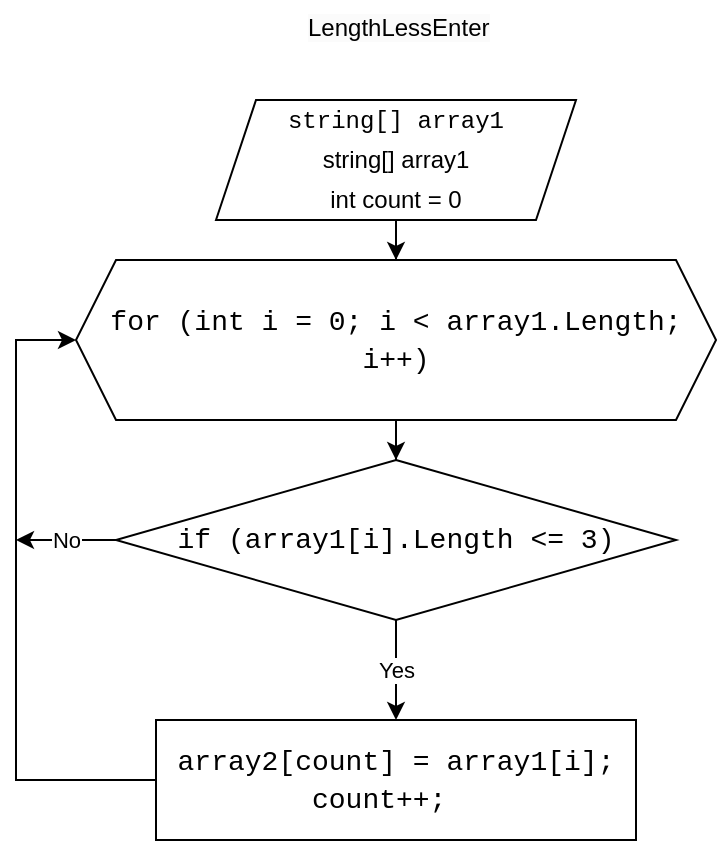 <mxfile version="20.8.11" type="device"><diagram name="Страница 1" id="-j6QL1xWci8iwA18uQUr"><mxGraphModel dx="880" dy="452" grid="1" gridSize="10" guides="1" tooltips="1" connect="1" arrows="1" fold="1" page="1" pageScale="1" pageWidth="827" pageHeight="1169" math="0" shadow="0"><root><mxCell id="0"/><mxCell id="1" parent="0"/><mxCell id="aydqqDtyU6EVsNH8xa1z-7" value="" style="edgeStyle=orthogonalEdgeStyle;rounded=0;orthogonalLoop=1;jettySize=auto;html=1;fontColor=#000000;" edge="1" parent="1" source="aydqqDtyU6EVsNH8xa1z-2" target="aydqqDtyU6EVsNH8xa1z-6"><mxGeometry relative="1" as="geometry"/></mxCell><mxCell id="aydqqDtyU6EVsNH8xa1z-2" value="&lt;div style=&quot;line-height: 19px;&quot;&gt;&lt;font style=&quot;background-color: rgb(255, 255, 255);&quot; face=&quot;Consolas, Courier New, monospace&quot;&gt;string[] array1&lt;/font&gt;&lt;br&gt;&lt;/div&gt;&lt;div style=&quot;line-height: 19px;&quot;&gt;string[] array1&lt;font style=&quot;background-color: rgb(255, 255, 255);&quot; face=&quot;Consolas, Courier New, monospace&quot;&gt;&lt;br&gt;&lt;/font&gt;&lt;/div&gt;&lt;div style=&quot;line-height: 19px;&quot;&gt;int count = 0&lt;/div&gt;" style="shape=parallelogram;perimeter=parallelogramPerimeter;whiteSpace=wrap;html=1;fixedSize=1;" vertex="1" parent="1"><mxGeometry x="310" y="160" width="180" height="60" as="geometry"/></mxCell><mxCell id="aydqqDtyU6EVsNH8xa1z-9" value="" style="edgeStyle=orthogonalEdgeStyle;rounded=0;orthogonalLoop=1;jettySize=auto;html=1;fontColor=#000000;" edge="1" parent="1" source="aydqqDtyU6EVsNH8xa1z-6" target="aydqqDtyU6EVsNH8xa1z-8"><mxGeometry relative="1" as="geometry"/></mxCell><mxCell id="aydqqDtyU6EVsNH8xa1z-6" value="&lt;div style=&quot;font-family: Consolas, &amp;quot;Courier New&amp;quot;, monospace; font-size: 14px; line-height: 19px;&quot;&gt;&lt;span style=&quot;background-color: rgb(255, 255, 255);&quot;&gt;for (int i = 0; i &amp;lt; array1.Length; i++)&lt;/span&gt;&lt;/div&gt;" style="shape=hexagon;perimeter=hexagonPerimeter2;whiteSpace=wrap;html=1;fixedSize=1;" vertex="1" parent="1"><mxGeometry x="240" y="240" width="320" height="80" as="geometry"/></mxCell><mxCell id="aydqqDtyU6EVsNH8xa1z-13" value="Yes" style="edgeStyle=orthogonalEdgeStyle;rounded=0;orthogonalLoop=1;jettySize=auto;html=1;fontColor=#000000;" edge="1" parent="1" source="aydqqDtyU6EVsNH8xa1z-8" target="aydqqDtyU6EVsNH8xa1z-12"><mxGeometry relative="1" as="geometry"/></mxCell><mxCell id="aydqqDtyU6EVsNH8xa1z-16" value="No" style="edgeStyle=orthogonalEdgeStyle;rounded=0;orthogonalLoop=1;jettySize=auto;html=1;exitX=0;exitY=0.5;exitDx=0;exitDy=0;fontColor=#000000;" edge="1" parent="1" source="aydqqDtyU6EVsNH8xa1z-8"><mxGeometry relative="1" as="geometry"><mxPoint x="210" y="380" as="targetPoint"/></mxGeometry></mxCell><mxCell id="aydqqDtyU6EVsNH8xa1z-8" value="&lt;div style=&quot;font-family: Consolas, &amp;quot;Courier New&amp;quot;, monospace; font-size: 14px; line-height: 19px;&quot;&gt;&lt;span style=&quot;background-color: rgb(255, 255, 255);&quot;&gt;if (array1[i].Length &amp;lt;= 3)&lt;/span&gt;&lt;/div&gt;" style="rhombus;whiteSpace=wrap;html=1;" vertex="1" parent="1"><mxGeometry x="260" y="340" width="280" height="80" as="geometry"/></mxCell><mxCell id="aydqqDtyU6EVsNH8xa1z-14" style="edgeStyle=orthogonalEdgeStyle;rounded=0;orthogonalLoop=1;jettySize=auto;html=1;entryX=0;entryY=0.5;entryDx=0;entryDy=0;fontColor=#000000;" edge="1" parent="1" source="aydqqDtyU6EVsNH8xa1z-12" target="aydqqDtyU6EVsNH8xa1z-6"><mxGeometry relative="1" as="geometry"><Array as="points"><mxPoint x="210" y="500"/><mxPoint x="210" y="280"/></Array></mxGeometry></mxCell><mxCell id="aydqqDtyU6EVsNH8xa1z-12" value="&lt;div style=&quot;font-family: Consolas, &amp;quot;Courier New&amp;quot;, monospace; font-size: 14px; line-height: 19px;&quot;&gt;&lt;div style=&quot;&quot;&gt;&lt;span style=&quot;background-color: rgb(255, 255, 255);&quot;&gt;array2[count] = array1[i];&lt;/span&gt;&lt;/div&gt;&lt;div style=&quot;text-align: left;&quot;&gt;&lt;span style=&quot;background-color: rgb(255, 255, 255);&quot;&gt;&amp;nbsp; &amp;nbsp; &amp;nbsp; &amp;nbsp; count++;&lt;/span&gt;&lt;/div&gt;&lt;/div&gt;" style="whiteSpace=wrap;html=1;" vertex="1" parent="1"><mxGeometry x="280" y="470" width="240" height="60" as="geometry"/></mxCell><mxCell id="aydqqDtyU6EVsNH8xa1z-17" value="&lt;span style=&quot;color: rgb(0, 0, 0); font-family: Helvetica; font-size: 12px; font-style: normal; font-variant-ligatures: normal; font-variant-caps: normal; font-weight: 400; letter-spacing: normal; orphans: 2; text-align: center; text-indent: 0px; text-transform: none; widows: 2; word-spacing: 0px; -webkit-text-stroke-width: 0px; background-color: rgb(251, 251, 251); text-decoration-thickness: initial; text-decoration-style: initial; text-decoration-color: initial; float: none; display: inline !important;&quot;&gt;LengthLessEnter&lt;/span&gt;" style="text;whiteSpace=wrap;html=1;fontColor=#000000;" vertex="1" parent="1"><mxGeometry x="354" y="110" width="120" height="40" as="geometry"/></mxCell></root></mxGraphModel></diagram></mxfile>